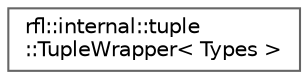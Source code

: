 digraph "类继承关系图"
{
 // LATEX_PDF_SIZE
  bgcolor="transparent";
  edge [fontname=Helvetica,fontsize=10,labelfontname=Helvetica,labelfontsize=10];
  node [fontname=Helvetica,fontsize=10,shape=box,height=0.2,width=0.4];
  rankdir="LR";
  Node0 [id="Node000000",label="rfl::internal::tuple\l::TupleWrapper\< Types \>",height=0.2,width=0.4,color="grey40", fillcolor="white", style="filled",URL="$structrfl_1_1internal_1_1tuple_1_1_tuple_wrapper.html",tooltip=" "];
}
